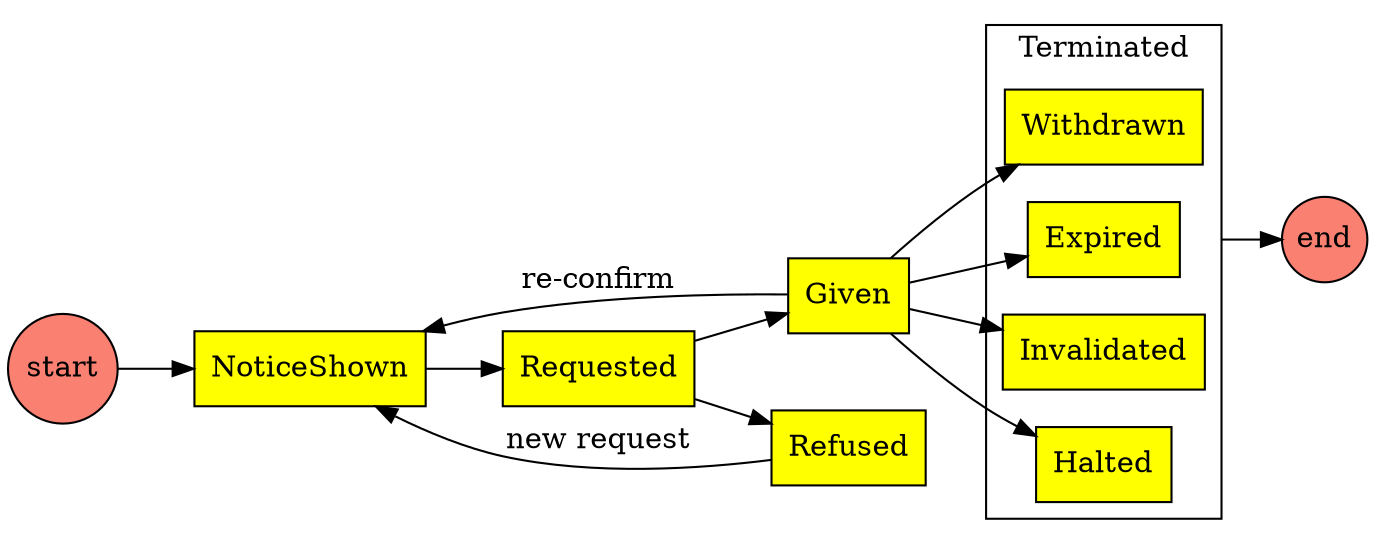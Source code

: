 digraph G {
    rankdir=LR ; compound=true ;
    node [shape=rect,style=filled,fillcolor=yellow] ;
    start,end [shape=circle,fillcolor=salmon,width=0.1,height=0.1,margin=0.01]
    start -> NoticeShown -> Requested -> Given, Refused ;
    Given -> Withdrawn, Expired, Invalidated, Halted ;
    Refused -> NoticeShown [label="new request"] ;
    subgraph cluster_T {
        label="Terminated"
        Withdrawn, Expired, Invalidated, Halted ;
    }
    Expired -> end [ltail=cluster_T] ;
    Given -> NoticeShown [label="re-confirm"] ;
}

